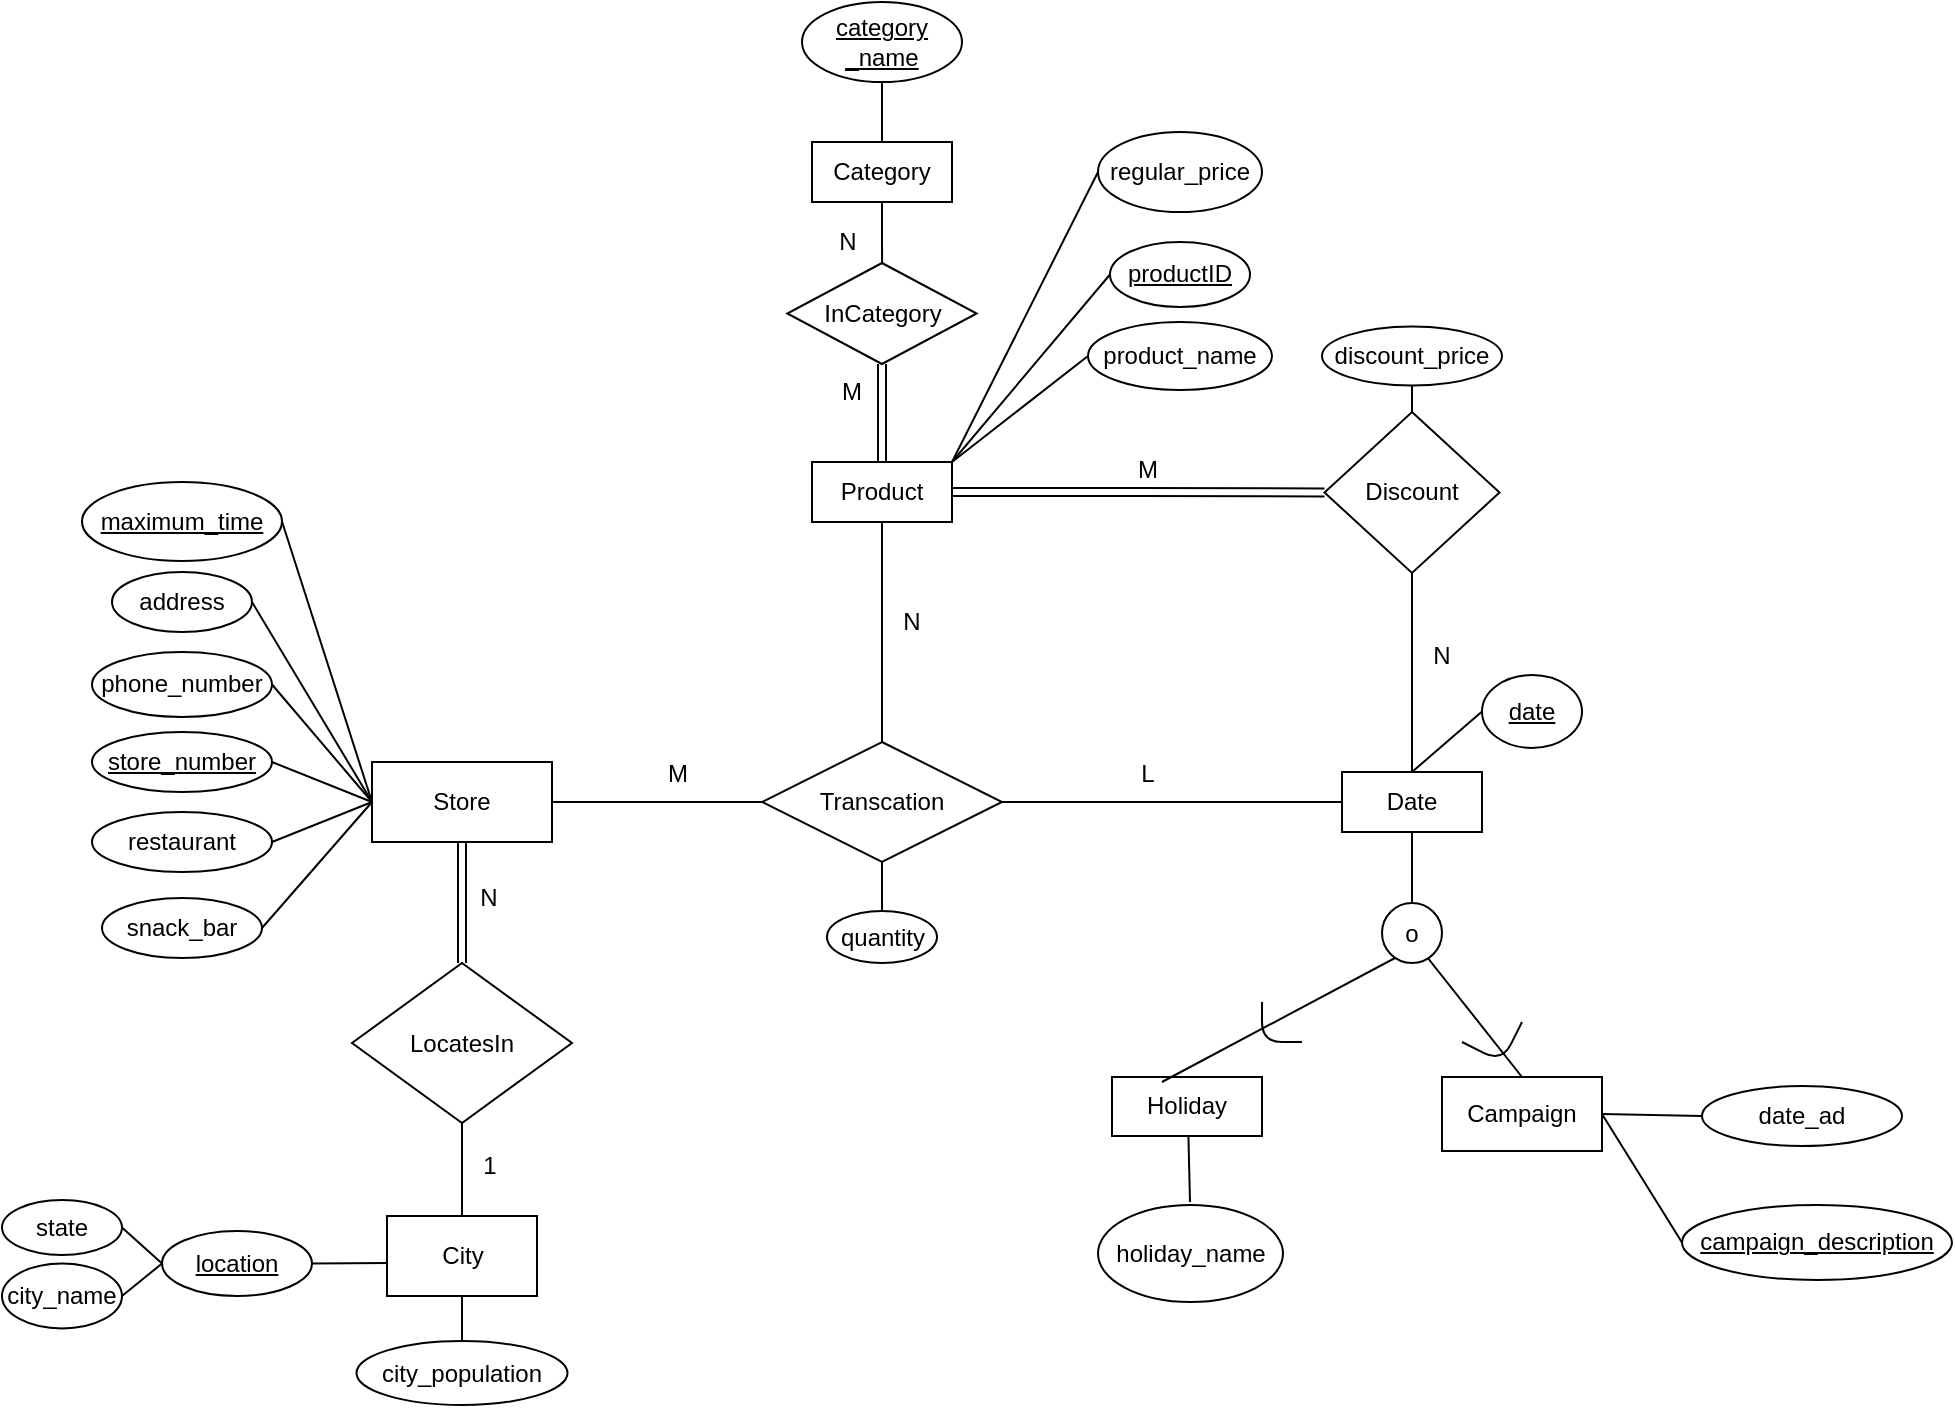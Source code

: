 <mxfile version="19.0.0" type="google"><diagram id="2L92ghpYyU_eB5bCoHBI" name="Page-1"><mxGraphModel grid="1" page="1" gridSize="10" guides="1" tooltips="1" connect="1" arrows="1" fold="1" pageScale="1" pageWidth="1100" pageHeight="850" math="0" shadow="0"><root><mxCell id="0"/><mxCell id="1" parent="0"/><mxCell id="ZKHz8FWfGq7l0oU9vwi1-101" style="edgeStyle=orthogonalEdgeStyle;shape=link;rounded=0;orthogonalLoop=1;jettySize=auto;html=1;exitX=1;exitY=0.5;exitDx=0;exitDy=0;entryX=0;entryY=0.5;entryDx=0;entryDy=0;" edge="1" parent="1" source="ZMRxnUSnwPGQa_f-9nyM-8" target="ZMRxnUSnwPGQa_f-9nyM-51"><mxGeometry relative="1" as="geometry"/></mxCell><mxCell id="ZKHz8FWfGq7l0oU9vwi1-105" style="edgeStyle=orthogonalEdgeStyle;shape=link;rounded=0;orthogonalLoop=1;jettySize=auto;html=1;entryX=0.5;entryY=1;entryDx=0;entryDy=0;" edge="1" parent="1" source="ZMRxnUSnwPGQa_f-9nyM-8" target="GtPGaMDwsQKDGdQuDuQk-1"><mxGeometry relative="1" as="geometry"/></mxCell><mxCell id="ZMRxnUSnwPGQa_f-9nyM-8" value="Product" style="rounded=0;whiteSpace=wrap;html=1;" vertex="1" parent="1"><mxGeometry x="-635" y="270" width="70" height="30" as="geometry"/></mxCell><mxCell id="ZKHz8FWfGq7l0oU9vwi1-92" style="edgeStyle=orthogonalEdgeStyle;shape=link;rounded=0;orthogonalLoop=1;jettySize=auto;html=1;exitX=0.5;exitY=1;exitDx=0;exitDy=0;entryX=0.5;entryY=0;entryDx=0;entryDy=0;" edge="1" parent="1" source="ZKHz8FWfGq7l0oU9vwi1-1" target="ZKHz8FWfGq7l0oU9vwi1-8"><mxGeometry relative="1" as="geometry"/></mxCell><mxCell id="ZKHz8FWfGq7l0oU9vwi1-1" value="Store" style="rounded=0;whiteSpace=wrap;html=1;" vertex="1" parent="1"><mxGeometry x="-855" y="420" width="90" height="40" as="geometry"/></mxCell><mxCell id="ZKHz8FWfGq7l0oU9vwi1-2" value="&lt;u&gt;store_number&lt;/u&gt;" style="ellipse;whiteSpace=wrap;html=1;" vertex="1" parent="1"><mxGeometry x="-995" y="405" width="90" height="30" as="geometry"/></mxCell><mxCell id="ZKHz8FWfGq7l0oU9vwi1-3" value="phone_number" style="ellipse;whiteSpace=wrap;html=1;" vertex="1" parent="1"><mxGeometry x="-995" y="365" width="90" height="32.5" as="geometry"/></mxCell><mxCell id="ZKHz8FWfGq7l0oU9vwi1-4" value="address" style="ellipse;whiteSpace=wrap;html=1;" vertex="1" parent="1"><mxGeometry x="-985" y="325" width="70" height="30" as="geometry"/></mxCell><mxCell id="ZKHz8FWfGq7l0oU9vwi1-5" value="restaurant" style="ellipse;whiteSpace=wrap;html=1;" vertex="1" parent="1"><mxGeometry x="-995" y="445" width="90" height="30" as="geometry"/></mxCell><mxCell id="ZKHz8FWfGq7l0oU9vwi1-6" value="snack_bar" style="ellipse;whiteSpace=wrap;html=1;" vertex="1" parent="1"><mxGeometry x="-990" y="488" width="80" height="30" as="geometry"/></mxCell><mxCell id="ZKHz8FWfGq7l0oU9vwi1-8" value="LocatesIn" style="rhombus;whiteSpace=wrap;html=1;" vertex="1" parent="1"><mxGeometry x="-865" y="520.5" width="110" height="80" as="geometry"/></mxCell><mxCell id="ZKHz8FWfGq7l0oU9vwi1-9" value="" style="endArrow=none;html=1;entryX=0.5;entryY=1;entryDx=0;entryDy=0;" edge="1" parent="1" target="ZKHz8FWfGq7l0oU9vwi1-8"><mxGeometry width="50" height="50" relative="1" as="geometry"><mxPoint x="-810" y="670" as="sourcePoint"/><mxPoint x="-775" y="640" as="targetPoint"/></mxGeometry></mxCell><mxCell id="ZKHz8FWfGq7l0oU9vwi1-10" value="City" style="rounded=0;whiteSpace=wrap;html=1;" vertex="1" parent="1"><mxGeometry x="-847.5" y="647" width="75" height="40" as="geometry"/></mxCell><mxCell id="ZKHz8FWfGq7l0oU9vwi1-12" value="" style="endArrow=none;html=1;entryX=1;entryY=0.5;entryDx=0;entryDy=0;exitX=0;exitY=0.5;exitDx=0;exitDy=0;" edge="1" parent="1" source="ZKHz8FWfGq7l0oU9vwi1-1" target="ZKHz8FWfGq7l0oU9vwi1-4"><mxGeometry width="50" height="50" relative="1" as="geometry"><mxPoint x="-785" y="420" as="sourcePoint"/><mxPoint x="-555" y="440" as="targetPoint"/></mxGeometry></mxCell><mxCell id="ZKHz8FWfGq7l0oU9vwi1-13" value="" style="endArrow=none;html=1;entryX=1;entryY=0.5;entryDx=0;entryDy=0;exitX=0;exitY=0.5;exitDx=0;exitDy=0;" edge="1" parent="1" source="ZKHz8FWfGq7l0oU9vwi1-1" target="ZKHz8FWfGq7l0oU9vwi1-3"><mxGeometry width="50" height="50" relative="1" as="geometry"><mxPoint x="-605" y="490" as="sourcePoint"/><mxPoint x="-555" y="440" as="targetPoint"/></mxGeometry></mxCell><mxCell id="ZKHz8FWfGq7l0oU9vwi1-14" value="" style="endArrow=none;html=1;entryX=1;entryY=0.5;entryDx=0;entryDy=0;exitX=0;exitY=0.5;exitDx=0;exitDy=0;" edge="1" parent="1" source="ZKHz8FWfGq7l0oU9vwi1-1" target="ZKHz8FWfGq7l0oU9vwi1-2"><mxGeometry width="50" height="50" relative="1" as="geometry"><mxPoint x="-605" y="490" as="sourcePoint"/><mxPoint x="-555" y="440" as="targetPoint"/></mxGeometry></mxCell><mxCell id="ZMRxnUSnwPGQa_f-9nyM-9" value="Date" style="rounded=0;whiteSpace=wrap;html=1;" vertex="1" parent="1"><mxGeometry x="-370" y="425" width="70" height="30" as="geometry"/></mxCell><mxCell id="ZMRxnUSnwPGQa_f-9nyM-12" value="" style="endArrow=none;html=1;entryX=0.5;entryY=0;entryDx=0;entryDy=0;exitX=0.5;exitY=1;exitDx=0;exitDy=0;" edge="1" parent="1" source="ZMRxnUSnwPGQa_f-9nyM-51" target="ZMRxnUSnwPGQa_f-9nyM-9"><mxGeometry width="50" height="50" relative="1" as="geometry"><mxPoint x="-320" y="229" as="sourcePoint"/><mxPoint x="-360" y="242.5" as="targetPoint"/></mxGeometry></mxCell><mxCell id="ZKHz8FWfGq7l0oU9vwi1-15" value="" style="endArrow=none;html=1;entryX=1;entryY=0.5;entryDx=0;entryDy=0;exitX=0;exitY=0.5;exitDx=0;exitDy=0;" edge="1" parent="1" source="ZKHz8FWfGq7l0oU9vwi1-1" target="ZKHz8FWfGq7l0oU9vwi1-5"><mxGeometry width="50" height="50" relative="1" as="geometry"><mxPoint x="-695" y="490" as="sourcePoint"/><mxPoint x="-645" y="440" as="targetPoint"/></mxGeometry></mxCell><mxCell id="ZKHz8FWfGq7l0oU9vwi1-16" value="" style="endArrow=none;html=1;exitX=1;exitY=0.5;exitDx=0;exitDy=0;" edge="1" parent="1" source="ZKHz8FWfGq7l0oU9vwi1-6"><mxGeometry width="50" height="50" relative="1" as="geometry"><mxPoint x="-905" y="520" as="sourcePoint"/><mxPoint x="-855" y="440" as="targetPoint"/></mxGeometry></mxCell><mxCell id="Ygcrf0G4a-DZuJRrKX-f-16" style="edgeStyle=orthogonalEdgeStyle;rounded=0;orthogonalLoop=1;jettySize=auto;html=1;entryX=0.5;entryY=1;entryDx=0;entryDy=0;endArrow=none;endFill=0;exitX=0.5;exitY=0;exitDx=0;exitDy=0;" edge="1" parent="1" source="1XYzpNL8LZpWfRHh-hZr-4" target="ZMRxnUSnwPGQa_f-9nyM-8"><mxGeometry relative="1" as="geometry"><mxPoint x="-600" y="339.5" as="sourcePoint"/></mxGeometry></mxCell><mxCell id="ZKHz8FWfGq7l0oU9vwi1-17" value="" style="endArrow=none;html=1;exitX=1;exitY=0.5;exitDx=0;exitDy=0;" edge="1" parent="1" source="4GpDaYqtJ0KIa_-UZrk9-4"><mxGeometry width="50" height="50" relative="1" as="geometry"><mxPoint x="-885" y="673.75" as="sourcePoint"/><mxPoint x="-847" y="670.5" as="targetPoint"/></mxGeometry></mxCell><mxCell id="Ygcrf0G4a-DZuJRrKX-f-8" style="edgeStyle=orthogonalEdgeStyle;rounded=0;orthogonalLoop=1;jettySize=auto;html=1;exitX=0.5;exitY=0;exitDx=0;exitDy=0;entryX=0.5;entryY=1;entryDx=0;entryDy=0;endArrow=none;endFill=0;" edge="1" parent="1" source="Ygcrf0G4a-DZuJRrKX-f-5" target="Ygcrf0G4a-DZuJRrKX-f-7"><mxGeometry relative="1" as="geometry"/></mxCell><mxCell id="Ygcrf0G4a-DZuJRrKX-f-9" style="edgeStyle=orthogonalEdgeStyle;rounded=0;orthogonalLoop=1;jettySize=auto;html=1;endArrow=none;endFill=0;" edge="1" parent="1" source="Ygcrf0G4a-DZuJRrKX-f-5" target="GtPGaMDwsQKDGdQuDuQk-1"><mxGeometry relative="1" as="geometry"/></mxCell><mxCell id="Ygcrf0G4a-DZuJRrKX-f-5" value="Category" style="rounded=0;whiteSpace=wrap;html=1;" vertex="1" parent="1"><mxGeometry x="-635" y="110" width="70" height="30" as="geometry"/></mxCell><mxCell id="Ygcrf0G4a-DZuJRrKX-f-7" value="&lt;u&gt;category _name&lt;/u&gt;" style="ellipse;whiteSpace=wrap;html=1;" vertex="1" parent="1"><mxGeometry x="-640" y="40" width="80" height="40" as="geometry"/></mxCell><mxCell id="GtPGaMDwsQKDGdQuDuQk-1" value="InCategory" style="rhombus;whiteSpace=wrap;html=1;" vertex="1" parent="1"><mxGeometry x="-647.35" y="170.5" width="94.69" height="50.5" as="geometry"/></mxCell><mxCell id="ZKHz8FWfGq7l0oU9vwi1-24" value="state" style="ellipse;whiteSpace=wrap;html=1;" vertex="1" parent="1"><mxGeometry x="-1040" y="639" width="60" height="27.5" as="geometry"/></mxCell><mxCell id="ZKHz8FWfGq7l0oU9vwi1-25" value="city_name" style="ellipse;whiteSpace=wrap;html=1;" vertex="1" parent="1"><mxGeometry x="-1040" y="670.75" width="60" height="32.5" as="geometry"/></mxCell><mxCell id="ZKHz8FWfGq7l0oU9vwi1-26" value="" style="endArrow=none;html=1;exitX=0;exitY=0.5;exitDx=0;exitDy=0;entryX=1;entryY=0.5;entryDx=0;entryDy=0;" edge="1" parent="1" source="4GpDaYqtJ0KIa_-UZrk9-4" target="ZKHz8FWfGq7l0oU9vwi1-24"><mxGeometry width="50" height="50" relative="1" as="geometry"><mxPoint x="-970" y="674.5" as="sourcePoint"/><mxPoint x="-530" y="424.5" as="targetPoint"/></mxGeometry></mxCell><mxCell id="ZKHz8FWfGq7l0oU9vwi1-27" value="" style="endArrow=none;html=1;entryX=0;entryY=0.5;entryDx=0;entryDy=0;exitX=1;exitY=0.5;exitDx=0;exitDy=0;" edge="1" parent="1" source="ZKHz8FWfGq7l0oU9vwi1-25" target="4GpDaYqtJ0KIa_-UZrk9-4"><mxGeometry width="50" height="50" relative="1" as="geometry"><mxPoint x="-980" y="704.5" as="sourcePoint"/><mxPoint x="-970" y="674.5" as="targetPoint"/></mxGeometry></mxCell><mxCell id="ZMRxnUSnwPGQa_f-9nyM-29" value="" style="endArrow=none;html=1;exitX=1;exitY=0;exitDx=0;exitDy=0;entryX=0;entryY=0.5;entryDx=0;entryDy=0;" edge="1" parent="1" source="ZMRxnUSnwPGQa_f-9nyM-8" target="ZMRxnUSnwPGQa_f-9nyM-30"><mxGeometry width="50" height="50" relative="1" as="geometry"><mxPoint x="-465" y="400" as="sourcePoint"/><mxPoint x="-485" y="180" as="targetPoint"/></mxGeometry></mxCell><mxCell id="ZMRxnUSnwPGQa_f-9nyM-30" value="productID" style="ellipse;whiteSpace=wrap;html=1;fontStyle=4" vertex="1" parent="1"><mxGeometry x="-486" y="160" width="70" height="32.5" as="geometry"/></mxCell><mxCell id="ZKHz8FWfGq7l0oU9vwi1-37" value="product_name" style="ellipse;whiteSpace=wrap;html=1;" vertex="1" parent="1"><mxGeometry x="-497" y="200" width="92" height="34" as="geometry"/></mxCell><mxCell id="ZMRxnUSnwPGQa_f-9nyM-39" value="" style="endArrow=none;html=1;exitX=1;exitY=0.5;exitDx=0;exitDy=0;entryX=0;entryY=0.5;entryDx=0;entryDy=0;" edge="1" parent="1" source="ZKHz8FWfGq7l0oU9vwi1-1" target="1XYzpNL8LZpWfRHh-hZr-4"><mxGeometry width="50" height="50" relative="1" as="geometry"><mxPoint x="-555" y="295" as="sourcePoint"/><mxPoint x="-737.5" y="440" as="targetPoint"/></mxGeometry></mxCell><mxCell id="ZKHz8FWfGq7l0oU9vwi1-38" value="" style="endArrow=none;html=1;entryX=0;entryY=0.5;entryDx=0;entryDy=0;exitX=1;exitY=0;exitDx=0;exitDy=0;" edge="1" parent="1" source="ZMRxnUSnwPGQa_f-9nyM-8" target="ZKHz8FWfGq7l0oU9vwi1-37"><mxGeometry width="50" height="50" relative="1" as="geometry"><mxPoint x="-565" y="310" as="sourcePoint"/><mxPoint x="-515" y="260" as="targetPoint"/></mxGeometry></mxCell><mxCell id="ZKHz8FWfGq7l0oU9vwi1-39" value="regular_price" style="ellipse;whiteSpace=wrap;html=1;" vertex="1" parent="1"><mxGeometry x="-492" y="105" width="82" height="40" as="geometry"/></mxCell><mxCell id="ZKHz8FWfGq7l0oU9vwi1-40" value="" style="endArrow=none;html=1;exitX=1;exitY=0;exitDx=0;exitDy=0;entryX=0;entryY=0.5;entryDx=0;entryDy=0;" edge="1" parent="1" source="ZMRxnUSnwPGQa_f-9nyM-8" target="ZKHz8FWfGq7l0oU9vwi1-39"><mxGeometry width="50" height="50" relative="1" as="geometry"><mxPoint x="-575" y="260" as="sourcePoint"/><mxPoint x="-525" y="210" as="targetPoint"/></mxGeometry></mxCell><mxCell id="ZKHz8FWfGq7l0oU9vwi1-47" value="quantity" style="ellipse;whiteSpace=wrap;html=1;" vertex="1" parent="1"><mxGeometry x="-627.5" y="494.5" width="55" height="26" as="geometry"/></mxCell><mxCell id="ZKHz8FWfGq7l0oU9vwi1-50" value="" style="endArrow=none;html=1;exitX=0.5;exitY=1;exitDx=0;exitDy=0;entryX=0.5;entryY=0;entryDx=0;entryDy=0;" edge="1" parent="1" source="1XYzpNL8LZpWfRHh-hZr-4" target="ZKHz8FWfGq7l0oU9vwi1-47"><mxGeometry width="50" height="50" relative="1" as="geometry"><mxPoint x="-600" y="455" as="sourcePoint"/><mxPoint x="-475" y="560" as="targetPoint"/></mxGeometry></mxCell><mxCell id="ZKHz8FWfGq7l0oU9vwi1-55" value="holiday_name" style="ellipse;whiteSpace=wrap;html=1;" vertex="1" parent="1"><mxGeometry x="-492" y="641.5" width="92.5" height="48.5" as="geometry"/></mxCell><mxCell id="ZKHz8FWfGq7l0oU9vwi1-56" value="&lt;u&gt;campaign_description&lt;/u&gt;" style="ellipse;whiteSpace=wrap;html=1;" vertex="1" parent="1"><mxGeometry x="-200" y="641.5" width="135" height="37.5" as="geometry"/></mxCell><mxCell id="ZKHz8FWfGq7l0oU9vwi1-58" value="&lt;u&gt;date&lt;/u&gt;" style="ellipse;whiteSpace=wrap;html=1;" vertex="1" parent="1"><mxGeometry x="-300" y="376.5" width="50" height="36.5" as="geometry"/></mxCell><mxCell id="ZKHz8FWfGq7l0oU9vwi1-59" value="" style="endArrow=none;html=1;entryX=0;entryY=0.5;entryDx=0;entryDy=0;exitX=0.5;exitY=0;exitDx=0;exitDy=0;" edge="1" parent="1" source="ZMRxnUSnwPGQa_f-9nyM-9" target="ZKHz8FWfGq7l0oU9vwi1-58"><mxGeometry width="50" height="50" relative="1" as="geometry"><mxPoint x="-295" y="419" as="sourcePoint"/><mxPoint x="-255" y="399" as="targetPoint"/></mxGeometry></mxCell><mxCell id="ZKHz8FWfGq7l0oU9vwi1-61" value="" style="endArrow=none;html=1;exitX=0.5;exitY=0;exitDx=0;exitDy=0;" edge="1" parent="1" source="qtBZ4pIr_v85Sb46lR7n-2"><mxGeometry width="50" height="50" relative="1" as="geometry"><mxPoint x="-306.25" y="480.5" as="sourcePoint"/><mxPoint x="-446" y="640" as="targetPoint"/></mxGeometry></mxCell><mxCell id="ZKHz8FWfGq7l0oU9vwi1-62" value="" style="endArrow=none;html=1;entryX=0;entryY=0.5;entryDx=0;entryDy=0;exitX=1;exitY=0.5;exitDx=0;exitDy=0;" edge="1" parent="1" source="qtBZ4pIr_v85Sb46lR7n-4" target="ZKHz8FWfGq7l0oU9vwi1-56"><mxGeometry width="50" height="50" relative="1" as="geometry"><mxPoint x="-200" y="519.49" as="sourcePoint"/><mxPoint x="-432.5" y="636" as="targetPoint"/></mxGeometry></mxCell><mxCell id="ZMRxnUSnwPGQa_f-9nyM-43" value="&lt;u&gt;maximum_time&lt;/u&gt;" style="ellipse;whiteSpace=wrap;html=1;" vertex="1" parent="1"><mxGeometry x="-1000" y="280" width="100" height="39.5" as="geometry"/></mxCell><mxCell id="ZMRxnUSnwPGQa_f-9nyM-50" value="" style="endArrow=none;html=1;exitX=1;exitY=0.5;exitDx=0;exitDy=0;entryX=0;entryY=0.5;entryDx=0;entryDy=0;" edge="1" parent="1" source="1XYzpNL8LZpWfRHh-hZr-4" target="ZMRxnUSnwPGQa_f-9nyM-9"><mxGeometry width="50" height="50" relative="1" as="geometry"><mxPoint x="-310" y="440" as="sourcePoint"/><mxPoint x="-365" y="450" as="targetPoint"/></mxGeometry></mxCell><mxCell id="PFlixpIaUhFQ4o8a8Y-p-29" value="discount_price" style="ellipse;whiteSpace=wrap;html=1;" vertex="1" parent="1"><mxGeometry x="-380" y="202.25" width="90" height="29.5" as="geometry"/></mxCell><mxCell id="PFlixpIaUhFQ4o8a8Y-p-30" value="" style="endArrow=none;html=1;entryX=0.5;entryY=0;entryDx=0;entryDy=0;exitX=0.5;exitY=1;exitDx=0;exitDy=0;" edge="1" parent="1" source="PFlixpIaUhFQ4o8a8Y-p-29" target="ZMRxnUSnwPGQa_f-9nyM-51"><mxGeometry width="50" height="50" relative="1" as="geometry"><mxPoint x="-390" y="379" as="sourcePoint"/><mxPoint x="-410" y="300" as="targetPoint"/></mxGeometry></mxCell><mxCell id="ZKHz8FWfGq7l0oU9vwi1-67" value="city_population" style="ellipse;whiteSpace=wrap;html=1;" vertex="1" parent="1"><mxGeometry x="-862.75" y="709.5" width="105.5" height="32" as="geometry"/></mxCell><mxCell id="ZMRxnUSnwPGQa_f-9nyM-51" value="Discount" style="rhombus;whiteSpace=wrap;html=1;" vertex="1" parent="1"><mxGeometry x="-378.75" y="245" width="87.5" height="80.5" as="geometry"/></mxCell><mxCell id="ZKHz8FWfGq7l0oU9vwi1-107" value="N" style="text;html=1;strokeColor=none;fillColor=none;align=center;verticalAlign=middle;whiteSpace=wrap;rounded=0;" vertex="1" parent="1"><mxGeometry x="-807.75" y="476" width="22.5" height="24" as="geometry"/></mxCell><mxCell id="ZKHz8FWfGq7l0oU9vwi1-108" value="1" style="text;html=1;strokeColor=none;fillColor=none;align=center;verticalAlign=middle;whiteSpace=wrap;rounded=0;" vertex="1" parent="1"><mxGeometry x="-816.5" y="612" width="40" height="20" as="geometry"/></mxCell><mxCell id="ZKHz8FWfGq7l0oU9vwi1-119" value="N" style="text;html=1;strokeColor=none;fillColor=none;align=center;verticalAlign=middle;whiteSpace=wrap;rounded=0;" vertex="1" parent="1"><mxGeometry x="-637.5" y="150" width="40" height="20" as="geometry"/></mxCell><mxCell id="ZKHz8FWfGq7l0oU9vwi1-120" value="M" style="text;html=1;strokeColor=none;fillColor=none;align=center;verticalAlign=middle;whiteSpace=wrap;rounded=0;" vertex="1" parent="1"><mxGeometry x="-635" y="225" width="40" height="20" as="geometry"/></mxCell><mxCell id="ZKHz8FWfGq7l0oU9vwi1-121" value="M" style="text;html=1;strokeColor=none;fillColor=none;align=center;verticalAlign=middle;whiteSpace=wrap;rounded=0;" vertex="1" parent="1"><mxGeometry x="-487" y="263.5" width="40" height="20" as="geometry"/></mxCell><mxCell id="ZKHz8FWfGq7l0oU9vwi1-122" value="N" style="text;html=1;strokeColor=none;fillColor=none;align=center;verticalAlign=middle;whiteSpace=wrap;rounded=0;" vertex="1" parent="1"><mxGeometry x="-340" y="356.5" width="40" height="20" as="geometry"/></mxCell><mxCell id="4GpDaYqtJ0KIa_-UZrk9-4" value="&lt;u&gt;location&lt;/u&gt;" style="ellipse;whiteSpace=wrap;html=1;align=center;" vertex="1" parent="1"><mxGeometry x="-960" y="654.5" width="75" height="32.5" as="geometry"/></mxCell><mxCell id="qtBZ4pIr_v85Sb46lR7n-2" value="Holiday" style="rounded=0;whiteSpace=wrap;html=1;" vertex="1" parent="1"><mxGeometry x="-485" y="577.5" width="75" height="29.5" as="geometry"/></mxCell><mxCell id="qtBZ4pIr_v85Sb46lR7n-4" value="&lt;span&gt;Campaign&lt;/span&gt;" style="rounded=0;whiteSpace=wrap;html=1;" vertex="1" parent="1"><mxGeometry x="-320" y="577.5" width="80" height="37" as="geometry"/></mxCell><mxCell id="1XYzpNL8LZpWfRHh-hZr-3" value="" style="endArrow=none;html=1;exitX=1;exitY=0.5;exitDx=0;exitDy=0;exitPerimeter=0;" edge="1" parent="1" source="6-3IgPJkBESZz-vPwNMi-9"><mxGeometry width="50" height="50" relative="1" as="geometry"><mxPoint x="-334.995" y="508" as="sourcePoint"/><mxPoint x="-460" y="580" as="targetPoint"/></mxGeometry></mxCell><mxCell id="qtBZ4pIr_v85Sb46lR7n-8" value="date_ad" style="ellipse;whiteSpace=wrap;html=1;" vertex="1" parent="1"><mxGeometry x="-190" y="582" width="100" height="30" as="geometry"/></mxCell><mxCell id="qtBZ4pIr_v85Sb46lR7n-14" value="" style="endArrow=none;html=1;entryX=1;entryY=0.5;entryDx=0;entryDy=0;exitX=0;exitY=0.5;exitDx=0;exitDy=0;" edge="1" parent="1" source="qtBZ4pIr_v85Sb46lR7n-8" target="qtBZ4pIr_v85Sb46lR7n-4"><mxGeometry width="50" height="50" relative="1" as="geometry"><mxPoint x="-830" y="739" as="sourcePoint"/><mxPoint x="-780" y="689" as="targetPoint"/></mxGeometry></mxCell><mxCell id="1XYzpNL8LZpWfRHh-hZr-4" value="&lt;span style=&quot;font-family: &amp;#34;arial&amp;#34;&quot;&gt;Transcation&lt;/span&gt;" style="shape=rhombus;perimeter=rhombusPerimeter;whiteSpace=wrap;html=1;align=center;" vertex="1" parent="1"><mxGeometry x="-660" y="410" width="120" height="60" as="geometry"/></mxCell><mxCell id="1XYzpNL8LZpWfRHh-hZr-5" value="L" style="text;html=1;strokeColor=none;fillColor=none;align=center;verticalAlign=middle;whiteSpace=wrap;rounded=0;" vertex="1" parent="1"><mxGeometry x="-487" y="416" width="40" height="20" as="geometry"/></mxCell><mxCell id="1XYzpNL8LZpWfRHh-hZr-6" value="N" style="text;html=1;strokeColor=none;fillColor=none;align=center;verticalAlign=middle;whiteSpace=wrap;rounded=0;" vertex="1" parent="1"><mxGeometry x="-605" y="340" width="40" height="20" as="geometry"/></mxCell><mxCell id="1XYzpNL8LZpWfRHh-hZr-7" value="M" style="text;html=1;strokeColor=none;fillColor=none;align=center;verticalAlign=middle;whiteSpace=wrap;rounded=0;" vertex="1" parent="1"><mxGeometry x="-722.5" y="416" width="40" height="20" as="geometry"/></mxCell><mxCell id="W-Z8VKgIxTWNanx6PwfR-3" value="" style="endArrow=none;html=1;exitX=0.5;exitY=1;exitDx=0;exitDy=0;entryX=0.5;entryY=0;entryDx=0;entryDy=0;" edge="1" parent="1" source="ZKHz8FWfGq7l0oU9vwi1-10" target="ZKHz8FWfGq7l0oU9vwi1-67"><mxGeometry width="50" height="50" relative="1" as="geometry"><mxPoint x="-811" y="709.5" as="sourcePoint"/><mxPoint x="-715" y="689.5" as="targetPoint"/><Array as="points"/></mxGeometry></mxCell><mxCell id="1XYzpNL8LZpWfRHh-hZr-14" value="" style="endArrow=none;html=1;entryX=1;entryY=0.5;entryDx=0;entryDy=0;exitX=0.5;exitY=0;exitDx=0;exitDy=0;entryPerimeter=0;" edge="1" parent="1" source="qtBZ4pIr_v85Sb46lR7n-4"><mxGeometry width="50" height="50" relative="1" as="geometry"><mxPoint x="-335" y="559.5" as="sourcePoint"/><mxPoint x="-334.995" y="508" as="targetPoint"/></mxGeometry></mxCell><mxCell id="1XYzpNL8LZpWfRHh-hZr-15" value="" style="endArrow=none;html=1;entryX=0.5;entryY=1;entryDx=0;entryDy=0;" edge="1" parent="1" target="ZMRxnUSnwPGQa_f-9nyM-9"><mxGeometry width="50" height="50" relative="1" as="geometry"><mxPoint x="-335" y="500" as="sourcePoint"/><mxPoint x="-323.75" y="555" as="targetPoint"/><Array as="points"><mxPoint x="-335" y="510"/><mxPoint x="-335" y="500"/></Array></mxGeometry></mxCell><mxCell id="1XYzpNL8LZpWfRHh-hZr-26" value="" style="endArrow=none;html=1;exitX=1;exitY=0.5;exitDx=0;exitDy=0;entryX=0;entryY=0.5;entryDx=0;entryDy=0;" edge="1" parent="1" source="ZMRxnUSnwPGQa_f-9nyM-43" target="ZKHz8FWfGq7l0oU9vwi1-1"><mxGeometry width="50" height="50" relative="1" as="geometry"><mxPoint x="-910" y="498" as="sourcePoint"/><mxPoint x="-855" y="130" as="targetPoint"/></mxGeometry></mxCell><mxCell id="6-3IgPJkBESZz-vPwNMi-9" value="o" style="ellipse;whiteSpace=wrap;html=1;" vertex="1" parent="1"><mxGeometry x="-350" y="490.5" width="30" height="30" as="geometry"/></mxCell><mxCell id="6-3IgPJkBESZz-vPwNMi-11" value="" style="endArrow=none;html=1;" edge="1" parent="1"><mxGeometry width="50" height="50" relative="1" as="geometry"><mxPoint x="-410" y="540" as="sourcePoint"/><mxPoint x="-390" y="560" as="targetPoint"/><Array as="points"><mxPoint x="-410" y="560"/></Array></mxGeometry></mxCell><mxCell id="6-3IgPJkBESZz-vPwNMi-14" value="" style="endArrow=none;html=1;" edge="1" parent="1"><mxGeometry width="50" height="50" relative="1" as="geometry"><mxPoint x="-310" y="560" as="sourcePoint"/><mxPoint x="-280" y="550" as="targetPoint"/><Array as="points"><mxPoint x="-290" y="570"/></Array></mxGeometry></mxCell></root></mxGraphModel></diagram></mxfile>